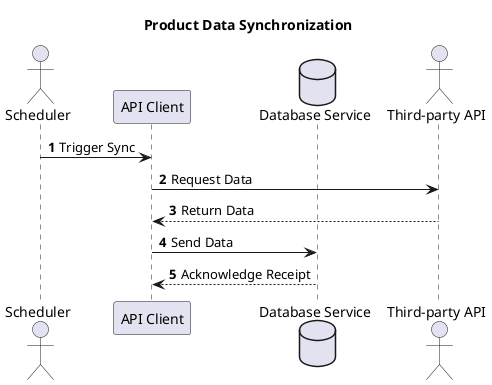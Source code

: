 @startuml
title Product Data Synchronization

autonumber
actor Scheduler
participant "API Client" as Client
database "Database Service" as DB
actor "Third-party API" as API

Scheduler -> Client: Trigger Sync
Client -> API: Request Data
API --> Client: Return Data
Client -> DB: Send Data
DB --> Client: Acknowledge Receipt
@enduml